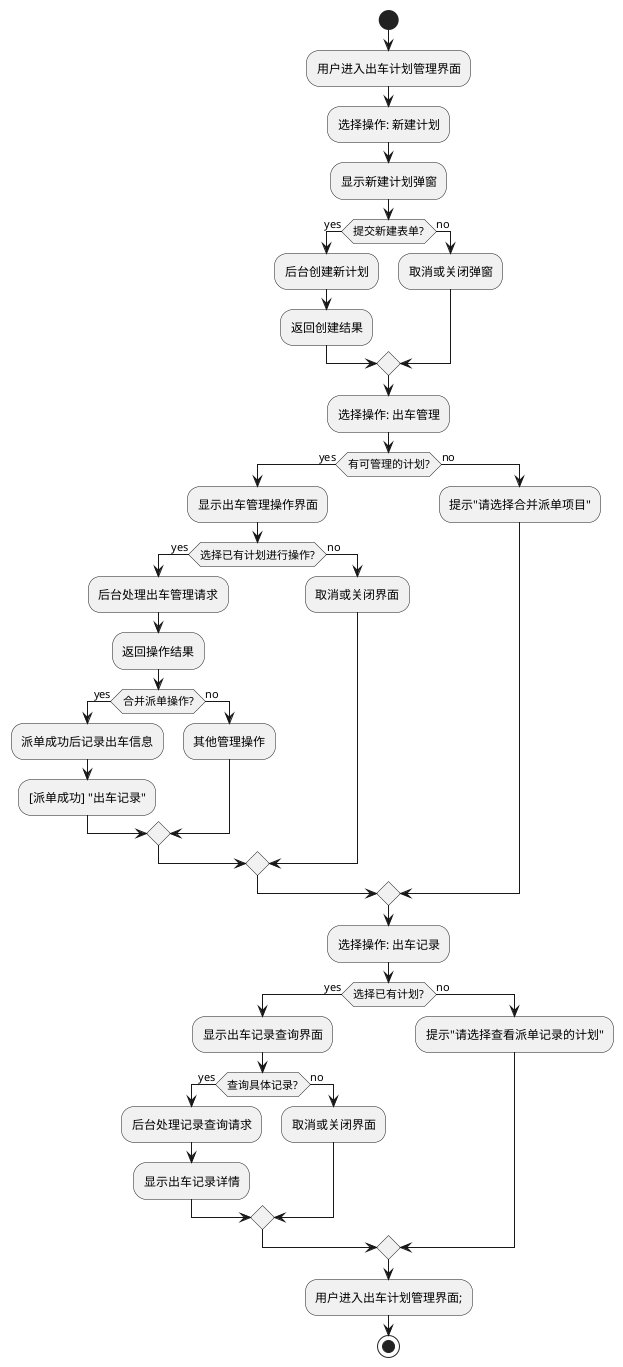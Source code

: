 @startuml
'https://plantuml.com/activity-diagram-beta

start
:用户进入出车计划管理界面;

' 新建计划
:选择操作: 新建计划;
:显示新建计划弹窗;
if (提交新建表单?) then (yes)
  :后台创建新计划;
  :返回创建结果;
else (no)
  :取消或关闭弹窗;
endif


' 出车管理
:选择操作: 出车管理;
if (有可管理的计划?) then (yes)
  :显示出车管理操作界面;
  if (选择已有计划进行操作?) then (yes)
    :后台处理出车管理请求;
    :返回操作结果;
    if (合并派单操作?) then (yes)
      :派单成功后记录出车信息;
      -[派单成功] "出车记录"
    else (no)
      :其他管理操作;
    endif
  else (no)
    :取消或关闭界面;
  endif
else (no)
  :提示"请选择合并派单项目";
endif

' 出车记录
:选择操作: 出车记录;
if (选择已有计划?) then (yes)
  :显示出车记录查询界面;
  if (查询具体记录?) then (yes)
    :后台处理记录查询请求;
    :显示出车记录详情;
  else (no)
    :取消或关闭界面;
  endif
else (no)
  :提示"请选择查看派单记录的计划";
endif
-用户进入出车计划管理界面;

stop
@enduml
